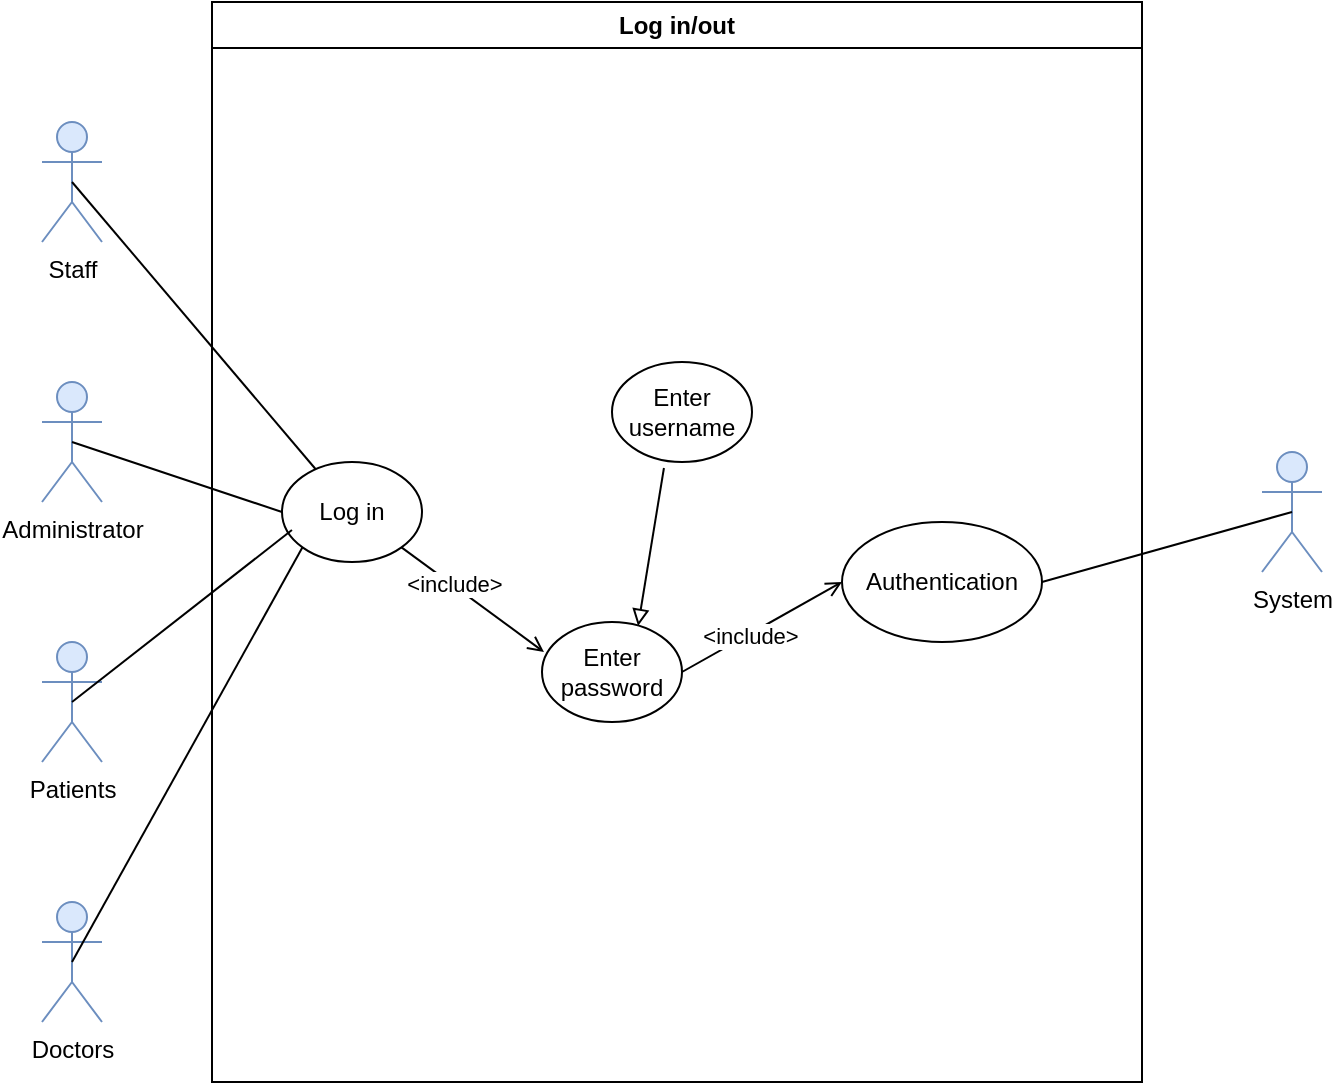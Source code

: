 <mxfile version="24.7.13">
  <diagram name="Page-1" id="rTnhSF7wG8ZI9zgHeMHo">
    <mxGraphModel dx="988" dy="536" grid="1" gridSize="10" guides="1" tooltips="1" connect="1" arrows="1" fold="1" page="1" pageScale="1" pageWidth="850" pageHeight="1100" math="0" shadow="0">
      <root>
        <mxCell id="0" />
        <mxCell id="1" parent="0" />
        <mxCell id="_ZRvXiVYtUgfMEzg1t3W-1" value="Log in" style="ellipse;whiteSpace=wrap;html=1;" parent="1" vertex="1">
          <mxGeometry x="180" y="380" width="70" height="50" as="geometry" />
        </mxCell>
        <mxCell id="_ZRvXiVYtUgfMEzg1t3W-2" value="Doctors" style="shape=umlActor;verticalLabelPosition=bottom;verticalAlign=top;html=1;outlineConnect=0;fillColor=#dae8fc;strokeColor=#6c8ebf;" parent="1" vertex="1">
          <mxGeometry x="60" y="600" width="30" height="60" as="geometry" />
        </mxCell>
        <mxCell id="_ZRvXiVYtUgfMEzg1t3W-3" value="Administrator" style="shape=umlActor;verticalLabelPosition=bottom;verticalAlign=top;html=1;outlineConnect=0;fillColor=#dae8fc;strokeColor=#6c8ebf;" parent="1" vertex="1">
          <mxGeometry x="60" y="340" width="30" height="60" as="geometry" />
        </mxCell>
        <mxCell id="_ZRvXiVYtUgfMEzg1t3W-4" value="Staff" style="shape=umlActor;verticalLabelPosition=bottom;verticalAlign=top;html=1;outlineConnect=0;fillColor=#dae8fc;strokeColor=#6c8ebf;" parent="1" vertex="1">
          <mxGeometry x="60" y="210" width="30" height="60" as="geometry" />
        </mxCell>
        <mxCell id="_ZRvXiVYtUgfMEzg1t3W-5" value="Patients" style="shape=umlActor;verticalLabelPosition=bottom;verticalAlign=top;html=1;outlineConnect=0;fillColor=#dae8fc;strokeColor=#6c8ebf;" parent="1" vertex="1">
          <mxGeometry x="60" y="470" width="30" height="60" as="geometry" />
        </mxCell>
        <mxCell id="_ZRvXiVYtUgfMEzg1t3W-8" value="Enter username" style="ellipse;whiteSpace=wrap;html=1;" parent="1" vertex="1">
          <mxGeometry x="345" y="330" width="70" height="50" as="geometry" />
        </mxCell>
        <mxCell id="_ZRvXiVYtUgfMEzg1t3W-10" value="Enter password" style="ellipse;whiteSpace=wrap;html=1;" parent="1" vertex="1">
          <mxGeometry x="310" y="460" width="70" height="50" as="geometry" />
        </mxCell>
        <mxCell id="_ZRvXiVYtUgfMEzg1t3W-11" value="&lt;div&gt;Authentication&lt;/div&gt;" style="ellipse;whiteSpace=wrap;html=1;" parent="1" vertex="1">
          <mxGeometry x="460" y="410" width="100" height="60" as="geometry" />
        </mxCell>
        <mxCell id="_ZRvXiVYtUgfMEzg1t3W-12" value="" style="endArrow=none;html=1;rounded=0;exitX=0.5;exitY=0.5;exitDx=0;exitDy=0;exitPerimeter=0;" parent="1" source="_ZRvXiVYtUgfMEzg1t3W-4" target="_ZRvXiVYtUgfMEzg1t3W-1" edge="1">
          <mxGeometry width="50" height="50" relative="1" as="geometry">
            <mxPoint x="170" y="330" as="sourcePoint" />
            <mxPoint x="450" y="380" as="targetPoint" />
          </mxGeometry>
        </mxCell>
        <mxCell id="_ZRvXiVYtUgfMEzg1t3W-14" value="" style="endArrow=open;html=1;rounded=0;exitX=1;exitY=1;exitDx=0;exitDy=0;entryX=0.014;entryY=0.3;entryDx=0;entryDy=0;entryPerimeter=0;endFill=0;" parent="1" source="_ZRvXiVYtUgfMEzg1t3W-1" target="_ZRvXiVYtUgfMEzg1t3W-10" edge="1">
          <mxGeometry width="50" height="50" relative="1" as="geometry">
            <mxPoint x="260" y="415" as="sourcePoint" />
            <mxPoint x="357" y="405" as="targetPoint" />
          </mxGeometry>
        </mxCell>
        <mxCell id="_ZRvXiVYtUgfMEzg1t3W-19" value="&amp;lt;include&amp;gt;" style="edgeLabel;html=1;align=center;verticalAlign=middle;resizable=0;points=[];" parent="_ZRvXiVYtUgfMEzg1t3W-14" vertex="1" connectable="0">
          <mxGeometry x="-0.269" y="1" relative="1" as="geometry">
            <mxPoint x="-1" as="offset" />
          </mxGeometry>
        </mxCell>
        <mxCell id="_ZRvXiVYtUgfMEzg1t3W-17" value="" style="endArrow=open;html=1;rounded=0;exitX=1;exitY=0.5;exitDx=0;exitDy=0;entryX=0;entryY=0.5;entryDx=0;entryDy=0;endFill=0;" parent="1" source="_ZRvXiVYtUgfMEzg1t3W-10" target="_ZRvXiVYtUgfMEzg1t3W-11" edge="1">
          <mxGeometry width="50" height="50" relative="1" as="geometry">
            <mxPoint x="250" y="433" as="sourcePoint" />
            <mxPoint x="341" y="495" as="targetPoint" />
          </mxGeometry>
        </mxCell>
        <mxCell id="_ZRvXiVYtUgfMEzg1t3W-18" value="&amp;lt;include&amp;gt;" style="edgeLabel;html=1;align=center;verticalAlign=middle;resizable=0;points=[];" parent="_ZRvXiVYtUgfMEzg1t3W-17" vertex="1" connectable="0">
          <mxGeometry x="-0.159" y="-1" relative="1" as="geometry">
            <mxPoint as="offset" />
          </mxGeometry>
        </mxCell>
        <mxCell id="_ZRvXiVYtUgfMEzg1t3W-20" value="" style="endArrow=none;html=1;rounded=0;entryX=0.371;entryY=1.06;entryDx=0;entryDy=0;entryPerimeter=0;exitX=0.686;exitY=0.04;exitDx=0;exitDy=0;exitPerimeter=0;startArrow=block;startFill=0;" parent="1" source="_ZRvXiVYtUgfMEzg1t3W-10" target="_ZRvXiVYtUgfMEzg1t3W-8" edge="1">
          <mxGeometry width="50" height="50" relative="1" as="geometry">
            <mxPoint x="340" y="500" as="sourcePoint" />
            <mxPoint x="390" y="450" as="targetPoint" />
          </mxGeometry>
        </mxCell>
        <mxCell id="_ZRvXiVYtUgfMEzg1t3W-23" value="" style="endArrow=none;html=1;rounded=0;entryX=0;entryY=0.5;entryDx=0;entryDy=0;exitX=0.5;exitY=0.5;exitDx=0;exitDy=0;exitPerimeter=0;" parent="1" source="_ZRvXiVYtUgfMEzg1t3W-3" target="_ZRvXiVYtUgfMEzg1t3W-1" edge="1">
          <mxGeometry width="50" height="50" relative="1" as="geometry">
            <mxPoint x="400" y="430" as="sourcePoint" />
            <mxPoint x="450" y="380" as="targetPoint" />
          </mxGeometry>
        </mxCell>
        <mxCell id="_ZRvXiVYtUgfMEzg1t3W-24" value="" style="endArrow=none;html=1;rounded=0;exitX=0.5;exitY=0.5;exitDx=0;exitDy=0;exitPerimeter=0;entryX=0.071;entryY=0.68;entryDx=0;entryDy=0;entryPerimeter=0;" parent="1" source="_ZRvXiVYtUgfMEzg1t3W-5" target="_ZRvXiVYtUgfMEzg1t3W-1" edge="1">
          <mxGeometry width="50" height="50" relative="1" as="geometry">
            <mxPoint x="85" y="380" as="sourcePoint" />
            <mxPoint x="260" y="410" as="targetPoint" />
          </mxGeometry>
        </mxCell>
        <mxCell id="_ZRvXiVYtUgfMEzg1t3W-25" value="" style="endArrow=none;html=1;rounded=0;exitX=0.5;exitY=0.5;exitDx=0;exitDy=0;exitPerimeter=0;entryX=0;entryY=1;entryDx=0;entryDy=0;" parent="1" source="_ZRvXiVYtUgfMEzg1t3W-2" target="_ZRvXiVYtUgfMEzg1t3W-1" edge="1">
          <mxGeometry width="50" height="50" relative="1" as="geometry">
            <mxPoint x="85" y="510" as="sourcePoint" />
            <mxPoint x="280" y="430" as="targetPoint" />
          </mxGeometry>
        </mxCell>
        <mxCell id="_ZRvXiVYtUgfMEzg1t3W-26" value="System" style="shape=umlActor;verticalLabelPosition=bottom;verticalAlign=top;html=1;outlineConnect=0;fillColor=#dae8fc;strokeColor=#6c8ebf;" parent="1" vertex="1">
          <mxGeometry x="670" y="375" width="30" height="60" as="geometry" />
        </mxCell>
        <mxCell id="_ZRvXiVYtUgfMEzg1t3W-27" value="" style="endArrow=none;html=1;rounded=0;entryX=0.5;entryY=0.5;entryDx=0;entryDy=0;entryPerimeter=0;exitX=1;exitY=0.5;exitDx=0;exitDy=0;" parent="1" source="_ZRvXiVYtUgfMEzg1t3W-11" target="_ZRvXiVYtUgfMEzg1t3W-26" edge="1">
          <mxGeometry width="50" height="50" relative="1" as="geometry">
            <mxPoint x="400" y="430" as="sourcePoint" />
            <mxPoint x="450" y="380" as="targetPoint" />
          </mxGeometry>
        </mxCell>
        <mxCell id="_ZRvXiVYtUgfMEzg1t3W-28" value="Log in/out" style="swimlane;whiteSpace=wrap;html=1;" parent="1" vertex="1">
          <mxGeometry x="145" y="150" width="465" height="540" as="geometry" />
        </mxCell>
      </root>
    </mxGraphModel>
  </diagram>
</mxfile>
